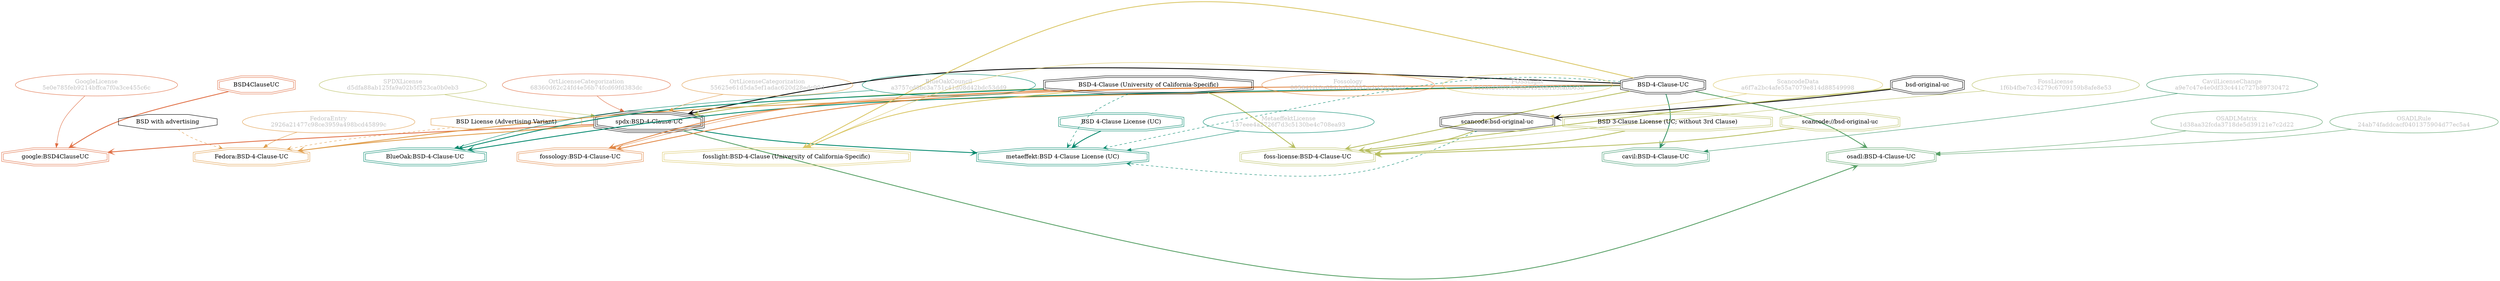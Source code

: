 strict digraph {
    node [shape=box];
    graph [splines=curved];
    534 [label="SPDXLicense\nd5dfa88ab125fa9a02b5f523ca0b0eb3"
        ,fontcolor=gray
        ,color="#b8bf62"
        ,fillcolor="beige;1"
        ,shape=ellipse];
    535 [label="spdx:BSD-4-Clause-UC"
        ,shape=tripleoctagon];
    536 [label="BSD-4-Clause-UC"
        ,shape=doubleoctagon];
    537 [label="BSD-4-Clause (University of California-Specific)"
        ,shape=doubleoctagon];
    5506 [label="GoogleLicense\n5e0e785feb9214bffca7f0a3ce455c6c"
         ,fontcolor=gray
         ,color="#e06f45"
         ,fillcolor="beige;1"
         ,shape=ellipse];
    5507 [label="google:BSD4ClauseUC"
         ,color="#e06f45"
         ,shape=doubleoctagon];
    5508 [label=BSD4ClauseUC
         ,color="#e06f45"
         ,shape=doubleoctagon];
    5986 [label="FedoraEntry\n2926a21477c98ce3959a498bcd45899c"
         ,fontcolor=gray
         ,color="#e09d4b"
         ,fillcolor="beige;1"
         ,shape=ellipse];
    5987 [label="Fedora:BSD-4-Clause-UC"
         ,color="#e09d4b"
         ,shape=doubleoctagon];
    5988 [label="BSD License (Advertising Variant)"
         ,color="#e09d4b"
         ,shape=octagon];
    5989 [label="BSD with advertising"
         ,shape=octagon];
    8789 [label="BlueOakCouncil\na3757cd8bc3a751c41d08d42bdc53dd9"
         ,fontcolor=gray
         ,color="#00876c"
         ,fillcolor="beige;1"
         ,shape=ellipse];
    8790 [label="BlueOak:BSD-4-Clause-UC"
         ,color="#00876c"
         ,shape=doubleoctagon];
    9490 [label="OSADLRule\n24ab74faddcacf0401375904d77ec5a4"
         ,fontcolor=gray
         ,color="#58a066"
         ,fillcolor="beige;1"
         ,shape=ellipse];
    9491 [label="osadl:BSD-4-Clause-UC"
         ,color="#58a066"
         ,shape=doubleoctagon];
    9818 [label="OSADLMatrix\n1d38aa32fcda3718de5d39121e7c2d22"
         ,fontcolor=gray
         ,color="#58a066"
         ,fillcolor="beige;1"
         ,shape=ellipse];
    12895 [label="ScancodeData\na6f7a2bc4afe55a7079e814d88549998"
          ,fontcolor=gray
          ,color="#dac767"
          ,fillcolor="beige;1"
          ,shape=ellipse];
    12896 [label="scancode:bsd-original-uc"
          ,shape=doubleoctagon];
    12897 [label="bsd-original-uc"
          ,shape=doubleoctagon];
    26792 [label="Fossology\n005641f10a694de640097acb42e153d5"
          ,fontcolor=gray
          ,color="#e18745"
          ,fillcolor="beige;1"
          ,shape=ellipse];
    26793 [label="fossology:BSD-4-Clause-UC"
          ,color="#e18745"
          ,shape=doubleoctagon];
    28530 [label="OrtLicenseCategorization\n68360d62c24fd4e56b74fcd69fd383dc"
          ,fontcolor=gray
          ,color="#e06f45"
          ,fillcolor="beige;1"
          ,shape=ellipse];
    35381 [label="OrtLicenseCategorization\n55625e61d5da5ef1adac620d28edc90d"
          ,fontcolor=gray
          ,color="#e09d4b"
          ,fillcolor="beige;1"
          ,shape=ellipse];
    36497 [label="CavilLicenseChange\na9e7c47e4e0df33c441c727b89730472"
          ,fontcolor=gray
          ,color="#379469"
          ,fillcolor="beige;1"
          ,shape=ellipse];
    36498 [label="cavil:BSD-4-Clause-UC"
          ,color="#379469"
          ,shape=doubleoctagon];
    39255 [label="MetaeffektLicense\n137eee4a2726f7d3c5130be4c708ea93"
          ,fontcolor=gray
          ,color="#00876c"
          ,fillcolor="beige;1"
          ,shape=ellipse];
    39256 [label="metaeffekt:BSD 4-Clause License (UC)"
          ,color="#00876c"
          ,shape=doubleoctagon];
    39257 [label="BSD 4-Clause License (UC)"
          ,color="#00876c"
          ,shape=doubleoctagon];
    50366 [label="FossLicense\n1f6b4fbe7c34279c6709159b8afe8e53"
          ,fontcolor=gray
          ,color="#b8bf62"
          ,fillcolor="beige;1"
          ,shape=ellipse];
    50367 [label="foss-license:BSD-4-Clause-UC"
          ,color="#b8bf62"
          ,shape=doubleoctagon];
    50368 [label="BSD 3-Clause License (UC; without 3rd Clause)"
          ,color="#b8bf62"
          ,shape=doubleoctagon];
    50369 [label="scancode://bsd-original-uc"
          ,color="#b8bf62"
          ,shape=doubleoctagon];
    51159 [label="FOSSLight\n9c11dc23f045e4da34926b1b3fabb63d"
          ,fontcolor=gray
          ,color="#dac767"
          ,fillcolor="beige;1"
          ,shape=ellipse];
    51160 [label="fosslight:BSD-4-Clause (University of California-Specific)"
          ,color="#dac767"
          ,shape=doubleoctagon];
    534 -> 535 [weight=0.5
               ,color="#b8bf62"];
    535 -> 5507 [style=bold
                ,arrowhead=vee
                ,weight=0.7
                ,color="#e06f45"];
    535 -> 5987 [style=bold
                ,arrowhead=vee
                ,weight=0.7
                ,color="#e09d4b"];
    535 -> 9491 [style=bold
                ,arrowhead=vee
                ,weight=0.7
                ,color="#58a066"];
    535 -> 39256 [style=bold
                 ,arrowhead=vee
                 ,weight=0.7
                 ,color="#00876c"];
    536 -> 535 [style=bold
               ,arrowhead=vee
               ,weight=0.7];
    536 -> 5987 [style=bold
                ,arrowhead=vee
                ,weight=0.7
                ,color="#e09d4b"];
    536 -> 8790 [style=bold
                ,arrowhead=vee
                ,weight=0.7
                ,color="#00876c"];
    536 -> 9491 [style=bold
                ,arrowhead=vee
                ,weight=0.7
                ,color="#58a066"];
    536 -> 26793 [style=bold
                 ,arrowhead=vee
                 ,weight=0.7
                 ,color="#e18745"];
    536 -> 36498 [style=bold
                 ,arrowhead=vee
                 ,weight=0.7
                 ,color="#379469"];
    536 -> 36498 [style=bold
                 ,arrowhead=vee
                 ,weight=0.7
                 ,color="#379469"];
    536 -> 39256 [style=dashed
                 ,arrowhead=vee
                 ,weight=0.5
                 ,color="#00876c"];
    536 -> 50367 [style=bold
                 ,arrowhead=vee
                 ,weight=0.7
                 ,color="#b8bf62"];
    536 -> 51160 [style=bold
                 ,arrowhead=vee
                 ,weight=0.7
                 ,color="#dac767"];
    537 -> 535 [style=bold
               ,arrowhead=vee
               ,weight=0.7
               ,color="#b8bf62"];
    537 -> 8790 [style=bold
                ,arrowhead=vee
                ,weight=0.7
                ,color="#00876c"];
    537 -> 26793 [style=bold
                 ,arrowhead=vee
                 ,weight=0.7
                 ,color="#e18745"];
    537 -> 39256 [style=dashed
                 ,arrowhead=vee
                 ,weight=0.5
                 ,color="#00876c"];
    537 -> 50367 [style=bold
                 ,arrowhead=vee
                 ,weight=0.7
                 ,color="#b8bf62"];
    537 -> 51160 [style=bold
                 ,arrowhead=vee
                 ,weight=0.7
                 ,color="#dac767"];
    5506 -> 5507 [weight=0.5
                 ,color="#e06f45"];
    5508 -> 5507 [style=bold
                 ,arrowhead=vee
                 ,weight=0.7
                 ,color="#e06f45"];
    5986 -> 5987 [weight=0.5
                 ,color="#e09d4b"];
    5988 -> 5987 [style=dashed
                 ,arrowhead=vee
                 ,weight=0.5
                 ,color="#e09d4b"];
    5989 -> 5987 [style=dashed
                 ,arrowhead=vee
                 ,weight=0.5
                 ,color="#e09d4b"];
    8789 -> 8790 [weight=0.5
                 ,color="#00876c"];
    9490 -> 9491 [weight=0.5
                 ,color="#58a066"];
    9818 -> 9491 [weight=0.5
                 ,color="#58a066"];
    12895 -> 12896 [weight=0.5
                   ,color="#dac767"];
    12896 -> 39256 [style=dashed
                   ,arrowhead=vee
                   ,weight=0.5
                   ,color="#00876c"];
    12896 -> 50367 [style=bold
                   ,arrowhead=vee
                   ,weight=0.7
                   ,color="#b8bf62"];
    12897 -> 12896 [style=bold
                   ,arrowhead=vee
                   ,weight=0.7];
    12897 -> 50367 [style=bold
                   ,arrowhead=vee
                   ,weight=0.7
                   ,color="#b8bf62"];
    26792 -> 26793 [weight=0.5
                   ,color="#e18745"];
    28530 -> 535 [weight=0.5
                 ,color="#e06f45"];
    35381 -> 535 [weight=0.5
                 ,color="#e09d4b"];
    36497 -> 36498 [weight=0.5
                   ,color="#379469"];
    39255 -> 39256 [weight=0.5
                   ,color="#00876c"];
    39257 -> 39256 [style=bold
                   ,arrowhead=vee
                   ,weight=0.7
                   ,color="#00876c"];
    50366 -> 50367 [weight=0.5
                   ,color="#b8bf62"];
    50368 -> 50367 [style=bold
                   ,arrowhead=vee
                   ,weight=0.7
                   ,color="#b8bf62"];
    50369 -> 50367 [style=bold
                   ,arrowhead=vee
                   ,weight=0.7
                   ,color="#b8bf62"];
    51159 -> 51160 [weight=0.5
                   ,color="#dac767"];
}
